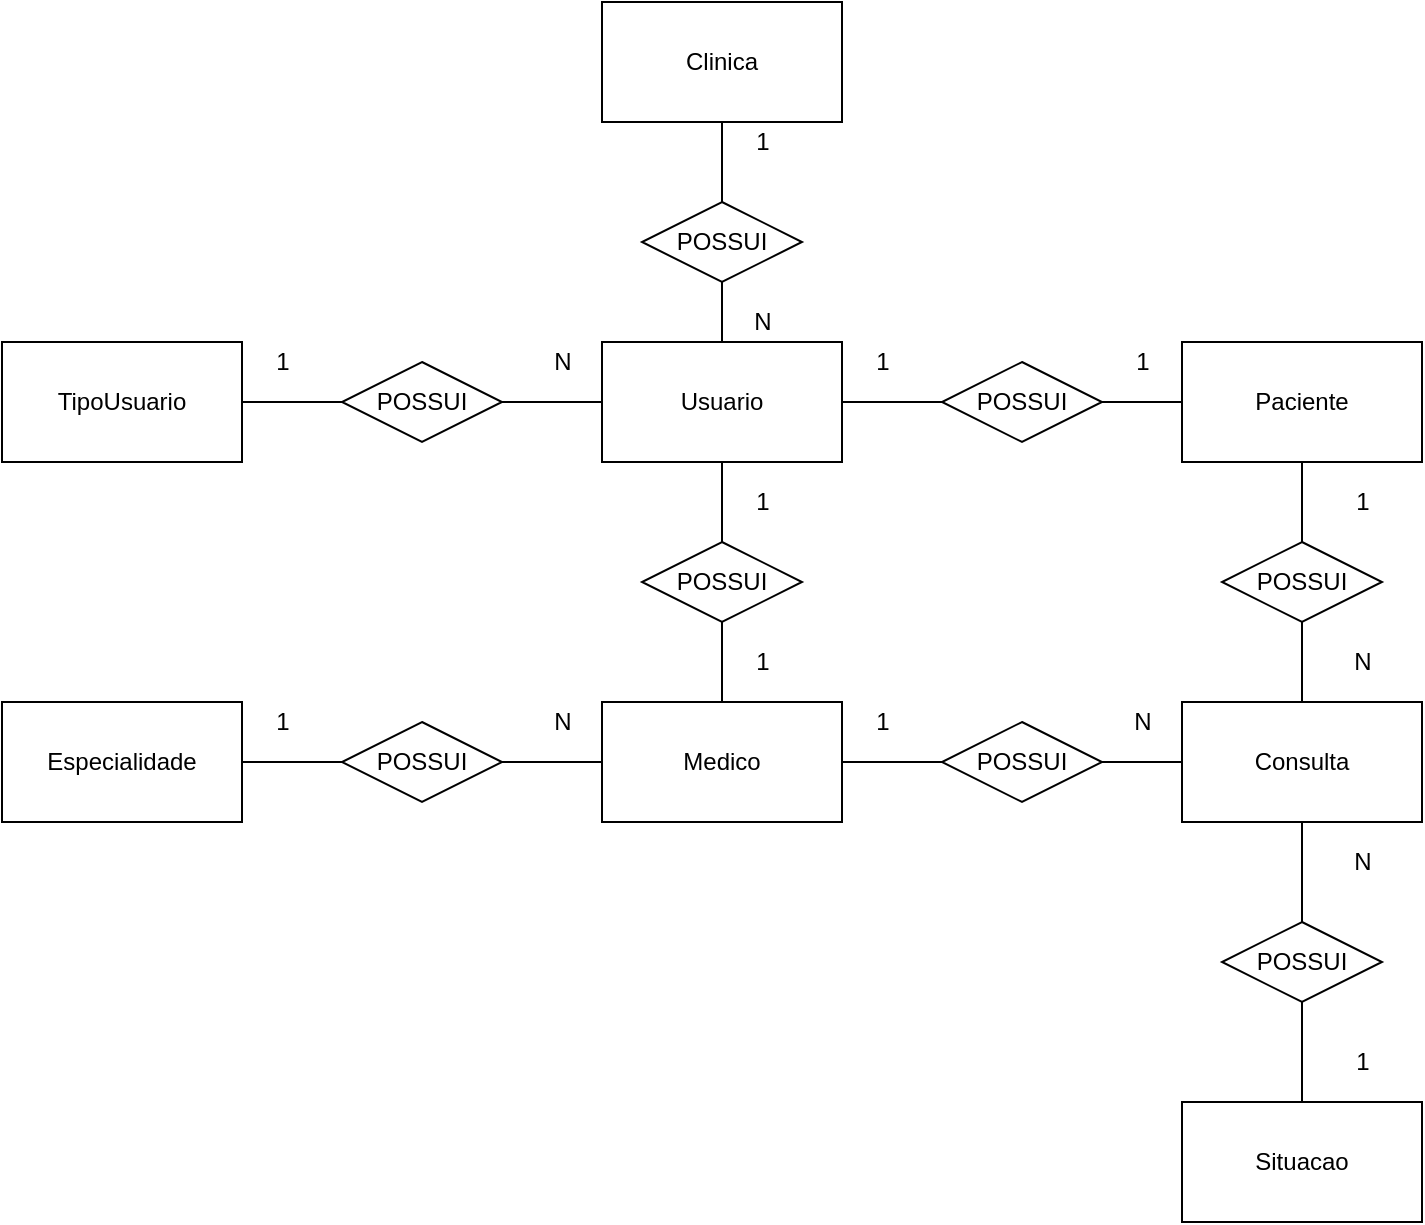 <mxfile version="12.6.7" type="device" pages="2"><diagram id="K48aJAvUoYO4O04PB2SY" name="Conceitual"><mxGraphModel dx="868" dy="450" grid="1" gridSize="10" guides="1" tooltips="1" connect="1" arrows="1" fold="1" page="1" pageScale="1" pageWidth="827" pageHeight="1169" math="0" shadow="0"><root><mxCell id="0"/><mxCell id="1" parent="0"/><mxCell id="3kRGcRhgPBOJPUCJjJ43-25" value="" style="edgeStyle=orthogonalEdgeStyle;rounded=0;orthogonalLoop=1;jettySize=auto;html=1;endArrow=none;endFill=0;" parent="1" source="UtVYDfnkiscIZYgekCT1-1" target="3kRGcRhgPBOJPUCJjJ43-24" edge="1"><mxGeometry relative="1" as="geometry"/></mxCell><mxCell id="UtVYDfnkiscIZYgekCT1-1" value="TipoUsuario" style="rounded=0;whiteSpace=wrap;html=1;" parent="1" vertex="1"><mxGeometry x="40" y="210" width="120" height="60" as="geometry"/></mxCell><mxCell id="3kRGcRhgPBOJPUCJjJ43-39" value="" style="edgeStyle=orthogonalEdgeStyle;rounded=0;orthogonalLoop=1;jettySize=auto;html=1;endArrow=none;endFill=0;" parent="1" source="3kRGcRhgPBOJPUCJjJ43-1" target="3kRGcRhgPBOJPUCJjJ43-38" edge="1"><mxGeometry relative="1" as="geometry"/></mxCell><mxCell id="3kRGcRhgPBOJPUCJjJ43-1" value="Paciente" style="rounded=0;whiteSpace=wrap;html=1;" parent="1" vertex="1"><mxGeometry x="630" y="210" width="120" height="60" as="geometry"/></mxCell><mxCell id="3kRGcRhgPBOJPUCJjJ43-34" value="" style="edgeStyle=orthogonalEdgeStyle;rounded=0;orthogonalLoop=1;jettySize=auto;html=1;endArrow=none;endFill=0;" parent="1" source="3kRGcRhgPBOJPUCJjJ43-2" target="3kRGcRhgPBOJPUCJjJ43-3" edge="1"><mxGeometry relative="1" as="geometry"/></mxCell><mxCell id="3kRGcRhgPBOJPUCJjJ43-36" value="" style="edgeStyle=orthogonalEdgeStyle;rounded=0;orthogonalLoop=1;jettySize=auto;html=1;endArrow=none;endFill=0;" parent="1" source="3kRGcRhgPBOJPUCJjJ43-2" target="3kRGcRhgPBOJPUCJjJ43-9" edge="1"><mxGeometry relative="1" as="geometry"/></mxCell><mxCell id="3kRGcRhgPBOJPUCJjJ43-2" value="Medico" style="rounded=0;whiteSpace=wrap;html=1;" parent="1" vertex="1"><mxGeometry x="340" y="390" width="120" height="60" as="geometry"/></mxCell><mxCell id="3kRGcRhgPBOJPUCJjJ43-35" value="" style="edgeStyle=orthogonalEdgeStyle;rounded=0;orthogonalLoop=1;jettySize=auto;html=1;endArrow=none;endFill=0;" parent="1" source="3kRGcRhgPBOJPUCJjJ43-3" target="3kRGcRhgPBOJPUCJjJ43-33" edge="1"><mxGeometry relative="1" as="geometry"/></mxCell><mxCell id="3kRGcRhgPBOJPUCJjJ43-3" value="POSSUI" style="rhombus;whiteSpace=wrap;html=1;" parent="1" vertex="1"><mxGeometry x="210" y="400" width="80" height="40" as="geometry"/></mxCell><mxCell id="3kRGcRhgPBOJPUCJjJ43-37" value="" style="edgeStyle=orthogonalEdgeStyle;rounded=0;orthogonalLoop=1;jettySize=auto;html=1;endArrow=none;endFill=0;" parent="1" source="3kRGcRhgPBOJPUCJjJ43-7" target="3kRGcRhgPBOJPUCJjJ43-9" edge="1"><mxGeometry relative="1" as="geometry"/></mxCell><mxCell id="3kRGcRhgPBOJPUCJjJ43-41" value="" style="edgeStyle=orthogonalEdgeStyle;rounded=0;orthogonalLoop=1;jettySize=auto;html=1;endArrow=none;endFill=0;" parent="1" source="3kRGcRhgPBOJPUCJjJ43-7" edge="1"><mxGeometry relative="1" as="geometry"><mxPoint x="690" y="300" as="targetPoint"/></mxGeometry></mxCell><mxCell id="vITaibtj5hEZFweblAMb-3" value="" style="edgeStyle=orthogonalEdgeStyle;rounded=0;orthogonalLoop=1;jettySize=auto;html=1;endArrow=none;endFill=0;" parent="1" source="3kRGcRhgPBOJPUCJjJ43-7" target="vITaibtj5hEZFweblAMb-2" edge="1"><mxGeometry relative="1" as="geometry"/></mxCell><mxCell id="3kRGcRhgPBOJPUCJjJ43-7" value="Consulta" style="rounded=0;whiteSpace=wrap;html=1;" parent="1" vertex="1"><mxGeometry x="630" y="390" width="120" height="60" as="geometry"/></mxCell><mxCell id="3kRGcRhgPBOJPUCJjJ43-9" value="POSSUI" style="rhombus;whiteSpace=wrap;html=1;" parent="1" vertex="1"><mxGeometry x="510" y="400" width="80" height="40" as="geometry"/></mxCell><mxCell id="3kRGcRhgPBOJPUCJjJ43-21" value="" style="edgeStyle=orthogonalEdgeStyle;rounded=0;orthogonalLoop=1;jettySize=auto;html=1;endArrow=none;endFill=0;" parent="1" source="3kRGcRhgPBOJPUCJjJ43-14" edge="1"><mxGeometry relative="1" as="geometry"><mxPoint x="400" y="130" as="targetPoint"/></mxGeometry></mxCell><mxCell id="3kRGcRhgPBOJPUCJjJ43-28" value="" style="edgeStyle=orthogonalEdgeStyle;rounded=0;orthogonalLoop=1;jettySize=auto;html=1;endArrow=none;endFill=0;" parent="1" source="3kRGcRhgPBOJPUCJjJ43-14" target="3kRGcRhgPBOJPUCJjJ43-27" edge="1"><mxGeometry relative="1" as="geometry"/></mxCell><mxCell id="3kRGcRhgPBOJPUCJjJ43-31" value="" style="edgeStyle=orthogonalEdgeStyle;rounded=0;orthogonalLoop=1;jettySize=auto;html=1;endArrow=none;endFill=0;" parent="1" source="3kRGcRhgPBOJPUCJjJ43-14" target="3kRGcRhgPBOJPUCJjJ43-30" edge="1"><mxGeometry relative="1" as="geometry"/></mxCell><mxCell id="3kRGcRhgPBOJPUCJjJ43-14" value="Usuario" style="rounded=0;whiteSpace=wrap;html=1;" parent="1" vertex="1"><mxGeometry x="340" y="210" width="120" height="60" as="geometry"/></mxCell><mxCell id="3kRGcRhgPBOJPUCJjJ43-19" value="" style="edgeStyle=orthogonalEdgeStyle;rounded=0;orthogonalLoop=1;jettySize=auto;html=1;endArrow=none;endFill=0;" parent="1" source="3kRGcRhgPBOJPUCJjJ43-15" target="3kRGcRhgPBOJPUCJjJ43-18" edge="1"><mxGeometry relative="1" as="geometry"/></mxCell><mxCell id="3kRGcRhgPBOJPUCJjJ43-15" value="Clinica" style="rounded=0;whiteSpace=wrap;html=1;" parent="1" vertex="1"><mxGeometry x="340" y="40" width="120" height="60" as="geometry"/></mxCell><mxCell id="3kRGcRhgPBOJPUCJjJ43-18" value="POSSUI" style="rhombus;whiteSpace=wrap;html=1;" parent="1" vertex="1"><mxGeometry x="360" y="140" width="80" height="40" as="geometry"/></mxCell><mxCell id="3kRGcRhgPBOJPUCJjJ43-22" value="1" style="text;html=1;align=center;verticalAlign=middle;resizable=0;points=[];autosize=1;" parent="1" vertex="1"><mxGeometry x="410" y="100" width="20" height="20" as="geometry"/></mxCell><mxCell id="3kRGcRhgPBOJPUCJjJ43-23" value="N" style="text;html=1;align=center;verticalAlign=middle;resizable=0;points=[];autosize=1;" parent="1" vertex="1"><mxGeometry x="410" y="190" width="20" height="20" as="geometry"/></mxCell><mxCell id="3kRGcRhgPBOJPUCJjJ43-26" value="" style="edgeStyle=orthogonalEdgeStyle;rounded=0;orthogonalLoop=1;jettySize=auto;html=1;endArrow=none;endFill=0;" parent="1" source="3kRGcRhgPBOJPUCJjJ43-24" target="3kRGcRhgPBOJPUCJjJ43-14" edge="1"><mxGeometry relative="1" as="geometry"/></mxCell><mxCell id="3kRGcRhgPBOJPUCJjJ43-24" value="POSSUI" style="rhombus;whiteSpace=wrap;html=1;" parent="1" vertex="1"><mxGeometry x="210" y="220" width="80" height="40" as="geometry"/></mxCell><mxCell id="3kRGcRhgPBOJPUCJjJ43-29" value="" style="edgeStyle=orthogonalEdgeStyle;rounded=0;orthogonalLoop=1;jettySize=auto;html=1;endArrow=none;endFill=0;" parent="1" source="3kRGcRhgPBOJPUCJjJ43-27" target="3kRGcRhgPBOJPUCJjJ43-2" edge="1"><mxGeometry relative="1" as="geometry"/></mxCell><mxCell id="3kRGcRhgPBOJPUCJjJ43-27" value="POSSUI" style="rhombus;whiteSpace=wrap;html=1;" parent="1" vertex="1"><mxGeometry x="360" y="310" width="80" height="40" as="geometry"/></mxCell><mxCell id="3kRGcRhgPBOJPUCJjJ43-32" value="" style="edgeStyle=orthogonalEdgeStyle;rounded=0;orthogonalLoop=1;jettySize=auto;html=1;endArrow=none;endFill=0;" parent="1" source="3kRGcRhgPBOJPUCJjJ43-30" target="3kRGcRhgPBOJPUCJjJ43-1" edge="1"><mxGeometry relative="1" as="geometry"/></mxCell><mxCell id="3kRGcRhgPBOJPUCJjJ43-30" value="POSSUI" style="rhombus;whiteSpace=wrap;html=1;" parent="1" vertex="1"><mxGeometry x="510" y="220" width="80" height="40" as="geometry"/></mxCell><mxCell id="3kRGcRhgPBOJPUCJjJ43-33" value="Especialidade" style="rounded=0;whiteSpace=wrap;html=1;" parent="1" vertex="1"><mxGeometry x="40" y="390" width="120" height="60" as="geometry"/></mxCell><mxCell id="3kRGcRhgPBOJPUCJjJ43-38" value="POSSUI" style="rhombus;whiteSpace=wrap;html=1;" parent="1" vertex="1"><mxGeometry x="650" y="310" width="80" height="40" as="geometry"/></mxCell><mxCell id="3kRGcRhgPBOJPUCJjJ43-42" value="1" style="text;html=1;align=center;verticalAlign=middle;resizable=0;points=[];autosize=1;" parent="1" vertex="1"><mxGeometry x="170" y="210" width="20" height="20" as="geometry"/></mxCell><mxCell id="3kRGcRhgPBOJPUCJjJ43-43" value="N" style="text;html=1;align=center;verticalAlign=middle;resizable=0;points=[];autosize=1;" parent="1" vertex="1"><mxGeometry x="310" y="210" width="20" height="20" as="geometry"/></mxCell><mxCell id="3kRGcRhgPBOJPUCJjJ43-44" value="1" style="text;html=1;align=center;verticalAlign=middle;resizable=0;points=[];autosize=1;" parent="1" vertex="1"><mxGeometry x="170" y="390" width="20" height="20" as="geometry"/></mxCell><mxCell id="3kRGcRhgPBOJPUCJjJ43-45" value="N" style="text;html=1;align=center;verticalAlign=middle;resizable=0;points=[];autosize=1;" parent="1" vertex="1"><mxGeometry x="310" y="390" width="20" height="20" as="geometry"/></mxCell><mxCell id="3kRGcRhgPBOJPUCJjJ43-46" value="1" style="text;html=1;align=center;verticalAlign=middle;resizable=0;points=[];autosize=1;" parent="1" vertex="1"><mxGeometry x="410" y="280" width="20" height="20" as="geometry"/></mxCell><mxCell id="3kRGcRhgPBOJPUCJjJ43-47" value="1" style="text;html=1;align=center;verticalAlign=middle;resizable=0;points=[];autosize=1;" parent="1" vertex="1"><mxGeometry x="600" y="210" width="20" height="20" as="geometry"/></mxCell><mxCell id="3kRGcRhgPBOJPUCJjJ43-48" value="1" style="text;html=1;align=center;verticalAlign=middle;resizable=0;points=[];autosize=1;" parent="1" vertex="1"><mxGeometry x="410" y="360" width="20" height="20" as="geometry"/></mxCell><mxCell id="3kRGcRhgPBOJPUCJjJ43-49" value="1" style="text;html=1;align=center;verticalAlign=middle;resizable=0;points=[];autosize=1;" parent="1" vertex="1"><mxGeometry x="470" y="390" width="20" height="20" as="geometry"/></mxCell><mxCell id="3kRGcRhgPBOJPUCJjJ43-50" value="N" style="text;html=1;align=center;verticalAlign=middle;resizable=0;points=[];autosize=1;" parent="1" vertex="1"><mxGeometry x="600" y="390" width="20" height="20" as="geometry"/></mxCell><mxCell id="3kRGcRhgPBOJPUCJjJ43-51" value="1" style="text;html=1;align=center;verticalAlign=middle;resizable=0;points=[];autosize=1;" parent="1" vertex="1"><mxGeometry x="470" y="210" width="20" height="20" as="geometry"/></mxCell><mxCell id="3kRGcRhgPBOJPUCJjJ43-52" value="1" style="text;html=1;align=center;verticalAlign=middle;resizable=0;points=[];autosize=1;" parent="1" vertex="1"><mxGeometry x="710" y="280" width="20" height="20" as="geometry"/></mxCell><mxCell id="3kRGcRhgPBOJPUCJjJ43-53" value="N" style="text;html=1;align=center;verticalAlign=middle;resizable=0;points=[];autosize=1;" parent="1" vertex="1"><mxGeometry x="710" y="360" width="20" height="20" as="geometry"/></mxCell><mxCell id="vITaibtj5hEZFweblAMb-1" value="Situacao" style="rounded=0;whiteSpace=wrap;html=1;" parent="1" vertex="1"><mxGeometry x="630" y="590" width="120" height="60" as="geometry"/></mxCell><mxCell id="vITaibtj5hEZFweblAMb-4" value="" style="edgeStyle=orthogonalEdgeStyle;rounded=0;orthogonalLoop=1;jettySize=auto;html=1;endArrow=none;endFill=0;" parent="1" source="vITaibtj5hEZFweblAMb-2" target="vITaibtj5hEZFweblAMb-1" edge="1"><mxGeometry relative="1" as="geometry"/></mxCell><mxCell id="vITaibtj5hEZFweblAMb-2" value="POSSUI" style="rhombus;whiteSpace=wrap;html=1;" parent="1" vertex="1"><mxGeometry x="650" y="500" width="80" height="40" as="geometry"/></mxCell><mxCell id="vITaibtj5hEZFweblAMb-5" value="1" style="text;html=1;align=center;verticalAlign=middle;resizable=0;points=[];autosize=1;" parent="1" vertex="1"><mxGeometry x="710" y="560" width="20" height="20" as="geometry"/></mxCell><mxCell id="vITaibtj5hEZFweblAMb-6" value="N" style="text;html=1;align=center;verticalAlign=middle;resizable=0;points=[];autosize=1;" parent="1" vertex="1"><mxGeometry x="710" y="460" width="20" height="20" as="geometry"/></mxCell></root></mxGraphModel></diagram><diagram id="8m7ZlfTtqjZyplbw3wI1" name="Logico"><mxGraphModel dx="868" dy="450" grid="1" gridSize="10" guides="1" tooltips="1" connect="1" arrows="1" fold="1" page="1" pageScale="1" pageWidth="827" pageHeight="1169" math="0" shadow="0"><root><mxCell id="Yp0lkt85vlOk4beEO4SD-0"/><mxCell id="Yp0lkt85vlOk4beEO4SD-1" parent="Yp0lkt85vlOk4beEO4SD-0"/><mxCell id="Yp0lkt85vlOk4beEO4SD-2" value="TipoUsuario" style="swimlane;fontStyle=0;childLayout=stackLayout;horizontal=1;startSize=26;fillColor=#e0e0e0;horizontalStack=0;resizeParent=1;resizeParentMax=0;resizeLast=0;collapsible=1;marginBottom=0;swimlaneFillColor=#ffffff;align=center;fontSize=14;" parent="Yp0lkt85vlOk4beEO4SD-1" vertex="1"><mxGeometry x="40" y="80" width="186.88" height="92" as="geometry"/></mxCell><mxCell id="Yp0lkt85vlOk4beEO4SD-3" value="IdTipoUsuario (int)" style="shape=partialRectangle;top=0;left=0;right=0;bottom=1;align=left;verticalAlign=middle;fillColor=none;spacingLeft=34;spacingRight=4;overflow=hidden;rotatable=0;points=[[0,0.5],[1,0.5]];portConstraint=eastwest;dropTarget=0;fontStyle=5;fontSize=12;" parent="Yp0lkt85vlOk4beEO4SD-2" vertex="1"><mxGeometry y="26" width="186.88" height="30" as="geometry"/></mxCell><mxCell id="Yp0lkt85vlOk4beEO4SD-4" value="PK" style="shape=partialRectangle;top=0;left=0;bottom=0;fillColor=none;align=left;verticalAlign=middle;spacingLeft=4;spacingRight=4;overflow=hidden;rotatable=0;points=[];portConstraint=eastwest;part=1;fontSize=12;" parent="Yp0lkt85vlOk4beEO4SD-3" vertex="1" connectable="0"><mxGeometry width="30" height="30" as="geometry"/></mxCell><mxCell id="Yp0lkt85vlOk4beEO4SD-5" value="TituloTipoUsuario (varchar)" style="shape=partialRectangle;top=0;left=0;right=0;bottom=0;align=left;verticalAlign=top;fillColor=none;spacingLeft=34;spacingRight=4;overflow=hidden;rotatable=0;points=[[0,0.5],[1,0.5]];portConstraint=eastwest;dropTarget=0;fontSize=12;" parent="Yp0lkt85vlOk4beEO4SD-2" vertex="1"><mxGeometry y="56" width="186.88" height="26" as="geometry"/></mxCell><mxCell id="Yp0lkt85vlOk4beEO4SD-6" value="" style="shape=partialRectangle;top=0;left=0;bottom=0;fillColor=none;align=left;verticalAlign=top;spacingLeft=4;spacingRight=4;overflow=hidden;rotatable=0;points=[];portConstraint=eastwest;part=1;fontSize=12;" parent="Yp0lkt85vlOk4beEO4SD-5" vertex="1" connectable="0"><mxGeometry width="30" height="26" as="geometry"/></mxCell><mxCell id="Yp0lkt85vlOk4beEO4SD-11" value="" style="shape=partialRectangle;top=0;left=0;right=0;bottom=0;align=left;verticalAlign=top;fillColor=none;spacingLeft=34;spacingRight=4;overflow=hidden;rotatable=0;points=[[0,0.5],[1,0.5]];portConstraint=eastwest;dropTarget=0;fontSize=12;" parent="Yp0lkt85vlOk4beEO4SD-2" vertex="1"><mxGeometry y="82" width="186.88" height="10" as="geometry"/></mxCell><mxCell id="Yp0lkt85vlOk4beEO4SD-12" value="" style="shape=partialRectangle;top=0;left=0;bottom=0;fillColor=none;align=left;verticalAlign=top;spacingLeft=4;spacingRight=4;overflow=hidden;rotatable=0;points=[];portConstraint=eastwest;part=1;fontSize=12;" parent="Yp0lkt85vlOk4beEO4SD-11" vertex="1" connectable="0"><mxGeometry width="30" height="10" as="geometry"/></mxCell><mxCell id="Yp0lkt85vlOk4beEO4SD-13" value="Especialidade" style="swimlane;fontStyle=0;childLayout=stackLayout;horizontal=1;startSize=26;fillColor=#e0e0e0;horizontalStack=0;resizeParent=1;resizeParentMax=0;resizeLast=0;collapsible=1;marginBottom=0;swimlaneFillColor=#ffffff;align=center;fontSize=14;" parent="Yp0lkt85vlOk4beEO4SD-1" vertex="1"><mxGeometry x="600" y="343" width="206.88" height="92" as="geometry"/></mxCell><mxCell id="Yp0lkt85vlOk4beEO4SD-14" value="IdEspecialidade (int)" style="shape=partialRectangle;top=0;left=0;right=0;bottom=1;align=left;verticalAlign=middle;fillColor=none;spacingLeft=34;spacingRight=4;overflow=hidden;rotatable=0;points=[[0,0.5],[1,0.5]];portConstraint=eastwest;dropTarget=0;fontStyle=5;fontSize=12;" parent="Yp0lkt85vlOk4beEO4SD-13" vertex="1"><mxGeometry y="26" width="206.88" height="30" as="geometry"/></mxCell><mxCell id="Yp0lkt85vlOk4beEO4SD-15" value="PK" style="shape=partialRectangle;top=0;left=0;bottom=0;fillColor=none;align=left;verticalAlign=middle;spacingLeft=4;spacingRight=4;overflow=hidden;rotatable=0;points=[];portConstraint=eastwest;part=1;fontSize=12;" parent="Yp0lkt85vlOk4beEO4SD-14" vertex="1" connectable="0"><mxGeometry width="30" height="30" as="geometry"/></mxCell><mxCell id="Yp0lkt85vlOk4beEO4SD-16" value="NomeEspecialidade (varchar)" style="shape=partialRectangle;top=0;left=0;right=0;bottom=0;align=left;verticalAlign=top;fillColor=none;spacingLeft=34;spacingRight=4;overflow=hidden;rotatable=0;points=[[0,0.5],[1,0.5]];portConstraint=eastwest;dropTarget=0;fontSize=12;" parent="Yp0lkt85vlOk4beEO4SD-13" vertex="1"><mxGeometry y="56" width="206.88" height="26" as="geometry"/></mxCell><mxCell id="Yp0lkt85vlOk4beEO4SD-17" value="" style="shape=partialRectangle;top=0;left=0;bottom=0;fillColor=none;align=left;verticalAlign=top;spacingLeft=4;spacingRight=4;overflow=hidden;rotatable=0;points=[];portConstraint=eastwest;part=1;fontSize=12;" parent="Yp0lkt85vlOk4beEO4SD-16" vertex="1" connectable="0"><mxGeometry width="30" height="26" as="geometry"/></mxCell><mxCell id="Yp0lkt85vlOk4beEO4SD-22" value="" style="shape=partialRectangle;top=0;left=0;right=0;bottom=0;align=left;verticalAlign=top;fillColor=none;spacingLeft=34;spacingRight=4;overflow=hidden;rotatable=0;points=[[0,0.5],[1,0.5]];portConstraint=eastwest;dropTarget=0;fontSize=12;" parent="Yp0lkt85vlOk4beEO4SD-13" vertex="1"><mxGeometry y="82" width="206.88" height="10" as="geometry"/></mxCell><mxCell id="Yp0lkt85vlOk4beEO4SD-23" value="" style="shape=partialRectangle;top=0;left=0;bottom=0;fillColor=none;align=left;verticalAlign=top;spacingLeft=4;spacingRight=4;overflow=hidden;rotatable=0;points=[];portConstraint=eastwest;part=1;fontSize=12;" parent="Yp0lkt85vlOk4beEO4SD-22" vertex="1" connectable="0"><mxGeometry width="30" height="10" as="geometry"/></mxCell><mxCell id="Yp0lkt85vlOk4beEO4SD-24" value="Clinica" style="swimlane;fontStyle=0;childLayout=stackLayout;horizontal=1;startSize=26;fillColor=#e0e0e0;horizontalStack=0;resizeParent=1;resizeParentMax=0;resizeLast=0;collapsible=1;marginBottom=0;swimlaneFillColor=#ffffff;align=center;fontSize=14;" parent="Yp0lkt85vlOk4beEO4SD-1" vertex="1"><mxGeometry x="590" y="70" width="216.88" height="196" as="geometry"/></mxCell><mxCell id="Yp0lkt85vlOk4beEO4SD-25" value="IdClinica (int)" style="shape=partialRectangle;top=0;left=0;right=0;bottom=1;align=left;verticalAlign=middle;fillColor=none;spacingLeft=34;spacingRight=4;overflow=hidden;rotatable=0;points=[[0,0.5],[1,0.5]];portConstraint=eastwest;dropTarget=0;fontStyle=5;fontSize=12;" parent="Yp0lkt85vlOk4beEO4SD-24" vertex="1"><mxGeometry y="26" width="216.88" height="30" as="geometry"/></mxCell><mxCell id="Yp0lkt85vlOk4beEO4SD-26" value="PK" style="shape=partialRectangle;top=0;left=0;bottom=0;fillColor=none;align=left;verticalAlign=middle;spacingLeft=4;spacingRight=4;overflow=hidden;rotatable=0;points=[];portConstraint=eastwest;part=1;fontSize=12;" parent="Yp0lkt85vlOk4beEO4SD-25" vertex="1" connectable="0"><mxGeometry width="30" height="30" as="geometry"/></mxCell><mxCell id="Yp0lkt85vlOk4beEO4SD-27" value="CNPJ (char)" style="shape=partialRectangle;top=0;left=0;right=0;bottom=0;align=left;verticalAlign=top;fillColor=none;spacingLeft=34;spacingRight=4;overflow=hidden;rotatable=0;points=[[0,0.5],[1,0.5]];portConstraint=eastwest;dropTarget=0;fontSize=12;" parent="Yp0lkt85vlOk4beEO4SD-24" vertex="1"><mxGeometry y="56" width="216.88" height="26" as="geometry"/></mxCell><mxCell id="Yp0lkt85vlOk4beEO4SD-28" value="" style="shape=partialRectangle;top=0;left=0;bottom=0;fillColor=none;align=left;verticalAlign=top;spacingLeft=4;spacingRight=4;overflow=hidden;rotatable=0;points=[];portConstraint=eastwest;part=1;fontSize=12;" parent="Yp0lkt85vlOk4beEO4SD-27" vertex="1" connectable="0"><mxGeometry width="30" height="26" as="geometry"/></mxCell><mxCell id="Yp0lkt85vlOk4beEO4SD-31" value="NomeFantasia (varchar)" style="shape=partialRectangle;top=0;left=0;right=0;bottom=0;align=left;verticalAlign=top;fillColor=none;spacingLeft=34;spacingRight=4;overflow=hidden;rotatable=0;points=[[0,0.5],[1,0.5]];portConstraint=eastwest;dropTarget=0;fontSize=12;" parent="Yp0lkt85vlOk4beEO4SD-24" vertex="1"><mxGeometry y="82" width="216.88" height="26" as="geometry"/></mxCell><mxCell id="Yp0lkt85vlOk4beEO4SD-32" value="" style="shape=partialRectangle;top=0;left=0;bottom=0;fillColor=none;align=left;verticalAlign=top;spacingLeft=4;spacingRight=4;overflow=hidden;rotatable=0;points=[];portConstraint=eastwest;part=1;fontSize=12;" parent="Yp0lkt85vlOk4beEO4SD-31" vertex="1" connectable="0"><mxGeometry width="30" height="26" as="geometry"/></mxCell><mxCell id="ooG2IVVzvR_msFpsdlKe-2" value="RazaoSocial (varchar)" style="shape=partialRectangle;top=0;left=0;right=0;bottom=0;align=left;verticalAlign=top;fillColor=none;spacingLeft=34;spacingRight=4;overflow=hidden;rotatable=0;points=[[0,0.5],[1,0.5]];portConstraint=eastwest;dropTarget=0;fontSize=12;" parent="Yp0lkt85vlOk4beEO4SD-24" vertex="1"><mxGeometry y="108" width="216.88" height="26" as="geometry"/></mxCell><mxCell id="ooG2IVVzvR_msFpsdlKe-3" value="" style="shape=partialRectangle;top=0;left=0;bottom=0;fillColor=none;align=left;verticalAlign=top;spacingLeft=4;spacingRight=4;overflow=hidden;rotatable=0;points=[];portConstraint=eastwest;part=1;fontSize=12;" parent="ooG2IVVzvR_msFpsdlKe-2" vertex="1" connectable="0"><mxGeometry width="30" height="26" as="geometry"/></mxCell><mxCell id="Yp0lkt85vlOk4beEO4SD-33" value="EnderecoClinica (varchar)" style="shape=partialRectangle;top=0;left=0;right=0;bottom=0;align=left;verticalAlign=top;fillColor=none;spacingLeft=34;spacingRight=4;overflow=hidden;rotatable=0;points=[[0,0.5],[1,0.5]];portConstraint=eastwest;dropTarget=0;fontSize=12;" parent="Yp0lkt85vlOk4beEO4SD-24" vertex="1"><mxGeometry y="134" width="216.88" height="26" as="geometry"/></mxCell><mxCell id="Yp0lkt85vlOk4beEO4SD-34" value="" style="shape=partialRectangle;top=0;left=0;bottom=0;fillColor=none;align=left;verticalAlign=top;spacingLeft=4;spacingRight=4;overflow=hidden;rotatable=0;points=[];portConstraint=eastwest;part=1;fontSize=12;" parent="Yp0lkt85vlOk4beEO4SD-33" vertex="1" connectable="0"><mxGeometry width="30" height="26" as="geometry"/></mxCell><mxCell id="ooG2IVVzvR_msFpsdlKe-6" value="HorarioFuncionamento (varchar)" style="shape=partialRectangle;top=0;left=0;right=0;bottom=0;align=left;verticalAlign=top;fillColor=none;spacingLeft=34;spacingRight=4;overflow=hidden;rotatable=0;points=[[0,0.5],[1,0.5]];portConstraint=eastwest;dropTarget=0;fontSize=12;" parent="Yp0lkt85vlOk4beEO4SD-24" vertex="1"><mxGeometry y="160" width="216.88" height="26" as="geometry"/></mxCell><mxCell id="ooG2IVVzvR_msFpsdlKe-7" value="" style="shape=partialRectangle;top=0;left=0;bottom=0;fillColor=none;align=left;verticalAlign=top;spacingLeft=4;spacingRight=4;overflow=hidden;rotatable=0;points=[];portConstraint=eastwest;part=1;fontSize=12;" parent="ooG2IVVzvR_msFpsdlKe-6" vertex="1" connectable="0"><mxGeometry width="30" height="26" as="geometry"/></mxCell><mxCell id="Yp0lkt85vlOk4beEO4SD-29" value="" style="shape=partialRectangle;top=0;left=0;right=0;bottom=0;align=left;verticalAlign=top;fillColor=none;spacingLeft=34;spacingRight=4;overflow=hidden;rotatable=0;points=[[0,0.5],[1,0.5]];portConstraint=eastwest;dropTarget=0;fontSize=12;" parent="Yp0lkt85vlOk4beEO4SD-24" vertex="1"><mxGeometry y="186" width="216.88" height="10" as="geometry"/></mxCell><mxCell id="Yp0lkt85vlOk4beEO4SD-30" value="" style="shape=partialRectangle;top=0;left=0;bottom=0;fillColor=none;align=left;verticalAlign=top;spacingLeft=4;spacingRight=4;overflow=hidden;rotatable=0;points=[];portConstraint=eastwest;part=1;fontSize=12;" parent="Yp0lkt85vlOk4beEO4SD-29" vertex="1" connectable="0"><mxGeometry width="30" height="10" as="geometry"/></mxCell><mxCell id="Yp0lkt85vlOk4beEO4SD-46" value="Usuario" style="swimlane;fontStyle=0;childLayout=stackLayout;horizontal=1;startSize=26;fillColor=#e0e0e0;horizontalStack=0;resizeParent=1;resizeParentMax=0;resizeLast=0;collapsible=1;marginBottom=0;swimlaneFillColor=#ffffff;align=center;fontSize=14;" parent="Yp0lkt85vlOk4beEO4SD-1" vertex="1"><mxGeometry x="306" y="80" width="213.12" height="194" as="geometry"/></mxCell><mxCell id="Yp0lkt85vlOk4beEO4SD-47" value="IdUsuario (int)" style="shape=partialRectangle;top=0;left=0;right=0;bottom=0;align=left;verticalAlign=middle;fillColor=none;spacingLeft=60;spacingRight=4;overflow=hidden;rotatable=0;points=[[0,0.5],[1,0.5]];portConstraint=eastwest;dropTarget=0;fontStyle=5;fontSize=12;" parent="Yp0lkt85vlOk4beEO4SD-46" vertex="1"><mxGeometry y="26" width="213.12" height="30" as="geometry"/></mxCell><mxCell id="Yp0lkt85vlOk4beEO4SD-48" value="PK" style="shape=partialRectangle;fontStyle=1;top=0;left=0;bottom=0;fillColor=none;align=left;verticalAlign=middle;spacingLeft=4;spacingRight=4;overflow=hidden;rotatable=0;points=[];portConstraint=eastwest;part=1;fontSize=12;" parent="Yp0lkt85vlOk4beEO4SD-47" vertex="1" connectable="0"><mxGeometry width="56" height="30" as="geometry"/></mxCell><mxCell id="ooG2IVVzvR_msFpsdlKe-24" value="IdTipoUsuario (int)" style="shape=partialRectangle;top=0;left=0;right=0;bottom=0;align=left;verticalAlign=middle;fillColor=none;spacingLeft=60;spacingRight=4;overflow=hidden;rotatable=0;points=[[0,0.5],[1,0.5]];portConstraint=eastwest;dropTarget=0;fontStyle=5;fontSize=12;" parent="Yp0lkt85vlOk4beEO4SD-46" vertex="1"><mxGeometry y="56" width="213.12" height="30" as="geometry"/></mxCell><mxCell id="ooG2IVVzvR_msFpsdlKe-25" value="FK1" style="shape=partialRectangle;fontStyle=1;top=0;left=0;bottom=0;fillColor=none;align=left;verticalAlign=middle;spacingLeft=4;spacingRight=4;overflow=hidden;rotatable=0;points=[];portConstraint=eastwest;part=1;fontSize=12;" parent="ooG2IVVzvR_msFpsdlKe-24" vertex="1" connectable="0"><mxGeometry width="56" height="30" as="geometry"/></mxCell><mxCell id="Yp0lkt85vlOk4beEO4SD-49" value="IdClinica (int)" style="shape=partialRectangle;top=0;left=0;right=0;bottom=1;align=left;verticalAlign=middle;fillColor=none;spacingLeft=60;spacingRight=4;overflow=hidden;rotatable=0;points=[[0,0.5],[1,0.5]];portConstraint=eastwest;dropTarget=0;fontStyle=5;fontSize=12;" parent="Yp0lkt85vlOk4beEO4SD-46" vertex="1"><mxGeometry y="86" width="213.12" height="30" as="geometry"/></mxCell><mxCell id="Yp0lkt85vlOk4beEO4SD-50" value="FK2" style="shape=partialRectangle;fontStyle=1;top=0;left=0;bottom=0;fillColor=none;align=left;verticalAlign=middle;spacingLeft=4;spacingRight=4;overflow=hidden;rotatable=0;points=[];portConstraint=eastwest;part=1;fontSize=12;" parent="Yp0lkt85vlOk4beEO4SD-49" vertex="1" connectable="0"><mxGeometry width="56" height="30" as="geometry"/></mxCell><mxCell id="Yp0lkt85vlOk4beEO4SD-51" value="NomeUsuario (varchar)" style="shape=partialRectangle;top=0;left=0;right=0;bottom=0;align=left;verticalAlign=top;fillColor=none;spacingLeft=60;spacingRight=4;overflow=hidden;rotatable=0;points=[[0,0.5],[1,0.5]];portConstraint=eastwest;dropTarget=0;fontSize=12;" parent="Yp0lkt85vlOk4beEO4SD-46" vertex="1"><mxGeometry y="116" width="213.12" height="26" as="geometry"/></mxCell><mxCell id="Yp0lkt85vlOk4beEO4SD-52" value="" style="shape=partialRectangle;top=0;left=0;bottom=0;fillColor=none;align=left;verticalAlign=top;spacingLeft=4;spacingRight=4;overflow=hidden;rotatable=0;points=[];portConstraint=eastwest;part=1;fontSize=12;" parent="Yp0lkt85vlOk4beEO4SD-51" vertex="1" connectable="0"><mxGeometry width="56" height="26" as="geometry"/></mxCell><mxCell id="Yp0lkt85vlOk4beEO4SD-55" value="Email (varchar)" style="shape=partialRectangle;top=0;left=0;right=0;bottom=0;align=left;verticalAlign=top;fillColor=none;spacingLeft=60;spacingRight=4;overflow=hidden;rotatable=0;points=[[0,0.5],[1,0.5]];portConstraint=eastwest;dropTarget=0;fontSize=12;" parent="Yp0lkt85vlOk4beEO4SD-46" vertex="1"><mxGeometry y="142" width="213.12" height="26" as="geometry"/></mxCell><mxCell id="Yp0lkt85vlOk4beEO4SD-56" value="" style="shape=partialRectangle;top=0;left=0;bottom=0;fillColor=none;align=left;verticalAlign=top;spacingLeft=4;spacingRight=4;overflow=hidden;rotatable=0;points=[];portConstraint=eastwest;part=1;fontSize=12;" parent="Yp0lkt85vlOk4beEO4SD-55" vertex="1" connectable="0"><mxGeometry width="56" height="26" as="geometry"/></mxCell><mxCell id="Yp0lkt85vlOk4beEO4SD-53" value="Senha (varchar)" style="shape=partialRectangle;top=0;left=0;right=0;bottom=0;align=left;verticalAlign=top;fillColor=none;spacingLeft=60;spacingRight=4;overflow=hidden;rotatable=0;points=[[0,0.5],[1,0.5]];portConstraint=eastwest;dropTarget=0;fontSize=12;" parent="Yp0lkt85vlOk4beEO4SD-46" vertex="1"><mxGeometry y="168" width="213.12" height="26" as="geometry"/></mxCell><mxCell id="Yp0lkt85vlOk4beEO4SD-54" value="" style="shape=partialRectangle;top=0;left=0;bottom=0;fillColor=none;align=left;verticalAlign=top;spacingLeft=4;spacingRight=4;overflow=hidden;rotatable=0;points=[];portConstraint=eastwest;part=1;fontSize=12;" parent="Yp0lkt85vlOk4beEO4SD-53" vertex="1" connectable="0"><mxGeometry width="56" height="26" as="geometry"/></mxCell><mxCell id="Yp0lkt85vlOk4beEO4SD-61" value="Medico" style="swimlane;fontStyle=0;childLayout=stackLayout;horizontal=1;startSize=26;fillColor=#e0e0e0;horizontalStack=0;resizeParent=1;resizeParentMax=0;resizeLast=0;collapsible=1;marginBottom=0;swimlaneFillColor=#ffffff;align=center;fontSize=14;" parent="Yp0lkt85vlOk4beEO4SD-1" vertex="1"><mxGeometry x="340" y="343" width="203.94" height="142" as="geometry"/></mxCell><mxCell id="Yp0lkt85vlOk4beEO4SD-62" value="IdMedico (int)" style="shape=partialRectangle;top=0;left=0;right=0;bottom=0;align=left;verticalAlign=middle;fillColor=none;spacingLeft=60;spacingRight=4;overflow=hidden;rotatable=0;points=[[0,0.5],[1,0.5]];portConstraint=eastwest;dropTarget=0;fontStyle=5;fontSize=12;" parent="Yp0lkt85vlOk4beEO4SD-61" vertex="1"><mxGeometry y="26" width="203.94" height="30" as="geometry"/></mxCell><mxCell id="Yp0lkt85vlOk4beEO4SD-63" value="PK" style="shape=partialRectangle;fontStyle=1;top=0;left=0;bottom=0;fillColor=none;align=left;verticalAlign=middle;spacingLeft=4;spacingRight=4;overflow=hidden;rotatable=0;points=[];portConstraint=eastwest;part=1;fontSize=12;" parent="Yp0lkt85vlOk4beEO4SD-62" vertex="1" connectable="0"><mxGeometry width="56" height="30" as="geometry"/></mxCell><mxCell id="Yp0lkt85vlOk4beEO4SD-76" value="IdUsuario (int)" style="shape=partialRectangle;top=0;left=0;right=0;bottom=0;align=left;verticalAlign=middle;fillColor=none;spacingLeft=60;spacingRight=4;overflow=hidden;rotatable=0;points=[[0,0.5],[1,0.5]];portConstraint=eastwest;dropTarget=0;fontStyle=5;fontSize=12;" parent="Yp0lkt85vlOk4beEO4SD-61" vertex="1"><mxGeometry y="56" width="203.94" height="30" as="geometry"/></mxCell><mxCell id="Yp0lkt85vlOk4beEO4SD-77" value="FK1" style="shape=partialRectangle;fontStyle=1;top=0;left=0;bottom=0;fillColor=none;align=left;verticalAlign=middle;spacingLeft=4;spacingRight=4;overflow=hidden;rotatable=0;points=[];portConstraint=eastwest;part=1;fontSize=12;" parent="Yp0lkt85vlOk4beEO4SD-76" vertex="1" connectable="0"><mxGeometry width="56" height="30" as="geometry"/></mxCell><mxCell id="Yp0lkt85vlOk4beEO4SD-64" value="IdEspecialidade (int)" style="shape=partialRectangle;top=0;left=0;right=0;bottom=1;align=left;verticalAlign=middle;fillColor=none;spacingLeft=60;spacingRight=4;overflow=hidden;rotatable=0;points=[[0,0.5],[1,0.5]];portConstraint=eastwest;dropTarget=0;fontStyle=5;fontSize=12;" parent="Yp0lkt85vlOk4beEO4SD-61" vertex="1"><mxGeometry y="86" width="203.94" height="30" as="geometry"/></mxCell><mxCell id="Yp0lkt85vlOk4beEO4SD-65" value="FK2" style="shape=partialRectangle;fontStyle=1;top=0;left=0;bottom=0;fillColor=none;align=left;verticalAlign=middle;spacingLeft=4;spacingRight=4;overflow=hidden;rotatable=0;points=[];portConstraint=eastwest;part=1;fontSize=12;" parent="Yp0lkt85vlOk4beEO4SD-64" vertex="1" connectable="0"><mxGeometry width="56" height="30" as="geometry"/></mxCell><mxCell id="Yp0lkt85vlOk4beEO4SD-66" value="CRM (varchar)" style="shape=partialRectangle;top=0;left=0;right=0;bottom=0;align=left;verticalAlign=top;fillColor=none;spacingLeft=60;spacingRight=4;overflow=hidden;rotatable=0;points=[[0,0.5],[1,0.5]];portConstraint=eastwest;dropTarget=0;fontSize=12;" parent="Yp0lkt85vlOk4beEO4SD-61" vertex="1"><mxGeometry y="116" width="203.94" height="26" as="geometry"/></mxCell><mxCell id="Yp0lkt85vlOk4beEO4SD-67" value="" style="shape=partialRectangle;top=0;left=0;bottom=0;fillColor=none;align=left;verticalAlign=top;spacingLeft=4;spacingRight=4;overflow=hidden;rotatable=0;points=[];portConstraint=eastwest;part=1;fontSize=12;" parent="Yp0lkt85vlOk4beEO4SD-66" vertex="1" connectable="0"><mxGeometry width="56" height="26" as="geometry"/></mxCell><mxCell id="Yp0lkt85vlOk4beEO4SD-78" value="Consulta" style="swimlane;fontStyle=0;childLayout=stackLayout;horizontal=1;startSize=26;fillColor=#e0e0e0;horizontalStack=0;resizeParent=1;resizeParentMax=0;resizeLast=0;collapsible=1;marginBottom=0;swimlaneFillColor=#ffffff;align=center;fontSize=14;" parent="Yp0lkt85vlOk4beEO4SD-1" vertex="1"><mxGeometry x="330" y="600" width="210" height="210" as="geometry"/></mxCell><mxCell id="Yp0lkt85vlOk4beEO4SD-79" value="IdConsulta (int)" style="shape=partialRectangle;top=0;left=0;right=0;bottom=0;align=left;verticalAlign=middle;fillColor=none;spacingLeft=60;spacingRight=4;overflow=hidden;rotatable=0;points=[[0,0.5],[1,0.5]];portConstraint=eastwest;dropTarget=0;fontStyle=5;fontSize=12;" parent="Yp0lkt85vlOk4beEO4SD-78" vertex="1"><mxGeometry y="26" width="210" height="30" as="geometry"/></mxCell><mxCell id="Yp0lkt85vlOk4beEO4SD-80" value="PK" style="shape=partialRectangle;fontStyle=1;top=0;left=0;bottom=0;fillColor=none;align=left;verticalAlign=middle;spacingLeft=4;spacingRight=4;overflow=hidden;rotatable=0;points=[];portConstraint=eastwest;part=1;fontSize=12;" parent="Yp0lkt85vlOk4beEO4SD-79" vertex="1" connectable="0"><mxGeometry width="56" height="30" as="geometry"/></mxCell><mxCell id="Yp0lkt85vlOk4beEO4SD-81" value="IdMedico (int)" style="shape=partialRectangle;top=0;left=0;right=0;bottom=0;align=left;verticalAlign=middle;fillColor=none;spacingLeft=60;spacingRight=4;overflow=hidden;rotatable=0;points=[[0,0.5],[1,0.5]];portConstraint=eastwest;dropTarget=0;fontStyle=5;fontSize=12;" parent="Yp0lkt85vlOk4beEO4SD-78" vertex="1"><mxGeometry y="56" width="210" height="30" as="geometry"/></mxCell><mxCell id="Yp0lkt85vlOk4beEO4SD-82" value="FK1" style="shape=partialRectangle;fontStyle=1;top=0;left=0;bottom=0;fillColor=none;align=left;verticalAlign=middle;spacingLeft=4;spacingRight=4;overflow=hidden;rotatable=0;points=[];portConstraint=eastwest;part=1;fontSize=12;" parent="Yp0lkt85vlOk4beEO4SD-81" vertex="1" connectable="0"><mxGeometry width="56" height="30" as="geometry"/></mxCell><mxCell id="1bHYKniGf0sbxo1f4uUs-8" value="IdPaciente (int)" style="shape=partialRectangle;top=0;left=0;right=0;bottom=0;align=left;verticalAlign=middle;fillColor=none;spacingLeft=60;spacingRight=4;overflow=hidden;rotatable=0;points=[[0,0.5],[1,0.5]];portConstraint=eastwest;dropTarget=0;fontStyle=5;fontSize=12;" parent="Yp0lkt85vlOk4beEO4SD-78" vertex="1"><mxGeometry y="86" width="210" height="30" as="geometry"/></mxCell><mxCell id="1bHYKniGf0sbxo1f4uUs-9" value="FK2" style="shape=partialRectangle;fontStyle=1;top=0;left=0;bottom=0;fillColor=none;align=left;verticalAlign=middle;spacingLeft=4;spacingRight=4;overflow=hidden;rotatable=0;points=[];portConstraint=eastwest;part=1;fontSize=12;" parent="1bHYKniGf0sbxo1f4uUs-8" vertex="1" connectable="0"><mxGeometry width="56" height="30" as="geometry"/></mxCell><mxCell id="Yp0lkt85vlOk4beEO4SD-83" value="IdSituacao (int)" style="shape=partialRectangle;top=0;left=0;right=0;bottom=1;align=left;verticalAlign=middle;fillColor=none;spacingLeft=60;spacingRight=4;overflow=hidden;rotatable=0;points=[[0,0.5],[1,0.5]];portConstraint=eastwest;dropTarget=0;fontStyle=5;fontSize=12;" parent="Yp0lkt85vlOk4beEO4SD-78" vertex="1"><mxGeometry y="116" width="210" height="30" as="geometry"/></mxCell><mxCell id="Yp0lkt85vlOk4beEO4SD-84" value="FK3" style="shape=partialRectangle;fontStyle=1;top=0;left=0;bottom=0;fillColor=none;align=left;verticalAlign=middle;spacingLeft=4;spacingRight=4;overflow=hidden;rotatable=0;points=[];portConstraint=eastwest;part=1;fontSize=12;" parent="Yp0lkt85vlOk4beEO4SD-83" vertex="1" connectable="0"><mxGeometry width="56" height="30" as="geometry"/></mxCell><mxCell id="GY04QCwOrJ638vRpj1el-4" value="Descricao (varchar)" style="shape=partialRectangle;top=0;left=0;right=0;bottom=0;align=left;verticalAlign=top;fillColor=none;spacingLeft=60;spacingRight=4;overflow=hidden;rotatable=0;points=[[0,0.5],[1,0.5]];portConstraint=eastwest;dropTarget=0;fontSize=12;" parent="Yp0lkt85vlOk4beEO4SD-78" vertex="1"><mxGeometry y="146" width="210" height="30" as="geometry"/></mxCell><mxCell id="GY04QCwOrJ638vRpj1el-5" value="" style="shape=partialRectangle;top=0;left=0;bottom=0;fillColor=none;align=left;verticalAlign=top;spacingLeft=4;spacingRight=4;overflow=hidden;rotatable=0;points=[];portConstraint=eastwest;part=1;fontSize=12;" parent="GY04QCwOrJ638vRpj1el-4" vertex="1" connectable="0"><mxGeometry width="56" height="28.889" as="geometry"/></mxCell><mxCell id="Yp0lkt85vlOk4beEO4SD-85" value="DataConsulta (dateTime2)" style="shape=partialRectangle;top=0;left=0;right=0;bottom=0;align=left;verticalAlign=top;fillColor=none;spacingLeft=60;spacingRight=4;overflow=hidden;rotatable=0;points=[[0,0.5],[1,0.5]];portConstraint=eastwest;dropTarget=0;fontSize=12;" parent="Yp0lkt85vlOk4beEO4SD-78" vertex="1"><mxGeometry y="176" width="210" height="34" as="geometry"/></mxCell><mxCell id="Yp0lkt85vlOk4beEO4SD-86" value="" style="shape=partialRectangle;top=0;left=0;bottom=0;fillColor=none;align=left;verticalAlign=top;spacingLeft=4;spacingRight=4;overflow=hidden;rotatable=0;points=[];portConstraint=eastwest;part=1;fontSize=12;" parent="Yp0lkt85vlOk4beEO4SD-85" vertex="1" connectable="0"><mxGeometry width="56" height="32.741" as="geometry"/></mxCell><mxCell id="ooG2IVVzvR_msFpsdlKe-8" value="Paciente" style="swimlane;fontStyle=0;childLayout=stackLayout;horizontal=1;startSize=26;fillColor=#e0e0e0;horizontalStack=0;resizeParent=1;resizeParentMax=0;resizeLast=0;collapsible=1;marginBottom=0;swimlaneFillColor=#ffffff;align=center;fontSize=14;" parent="Yp0lkt85vlOk4beEO4SD-1" vertex="1"><mxGeometry x="40" y="343" width="230" height="216" as="geometry"/></mxCell><mxCell id="ooG2IVVzvR_msFpsdlKe-9" value="IdPaciente (int)" style="shape=partialRectangle;top=0;left=0;right=0;bottom=0;align=left;verticalAlign=middle;fillColor=none;spacingLeft=60;spacingRight=4;overflow=hidden;rotatable=0;points=[[0,0.5],[1,0.5]];portConstraint=eastwest;dropTarget=0;fontStyle=5;fontSize=12;" parent="ooG2IVVzvR_msFpsdlKe-8" vertex="1"><mxGeometry y="26" width="230" height="30" as="geometry"/></mxCell><mxCell id="ooG2IVVzvR_msFpsdlKe-10" value="PK" style="shape=partialRectangle;fontStyle=1;top=0;left=0;bottom=0;fillColor=none;align=left;verticalAlign=middle;spacingLeft=4;spacingRight=4;overflow=hidden;rotatable=0;points=[];portConstraint=eastwest;part=1;fontSize=12;" parent="ooG2IVVzvR_msFpsdlKe-9" vertex="1" connectable="0"><mxGeometry width="56" height="30" as="geometry"/></mxCell><mxCell id="ooG2IVVzvR_msFpsdlKe-11" value="IdUsuario (int)" style="shape=partialRectangle;top=0;left=0;right=0;bottom=1;align=left;verticalAlign=middle;fillColor=none;spacingLeft=60;spacingRight=4;overflow=hidden;rotatable=0;points=[[0,0.5],[1,0.5]];portConstraint=eastwest;dropTarget=0;fontStyle=5;fontSize=12;" parent="ooG2IVVzvR_msFpsdlKe-8" vertex="1"><mxGeometry y="56" width="230" height="30" as="geometry"/></mxCell><mxCell id="ooG2IVVzvR_msFpsdlKe-12" value="FK1" style="shape=partialRectangle;fontStyle=1;top=0;left=0;bottom=0;fillColor=none;align=left;verticalAlign=middle;spacingLeft=4;spacingRight=4;overflow=hidden;rotatable=0;points=[];portConstraint=eastwest;part=1;fontSize=12;" parent="ooG2IVVzvR_msFpsdlKe-11" vertex="1" connectable="0"><mxGeometry width="56" height="30" as="geometry"/></mxCell><mxCell id="ooG2IVVzvR_msFpsdlKe-13" value="RG (varchar)" style="shape=partialRectangle;top=0;left=0;right=0;bottom=0;align=left;verticalAlign=top;fillColor=none;spacingLeft=60;spacingRight=4;overflow=hidden;rotatable=0;points=[[0,0.5],[1,0.5]];portConstraint=eastwest;dropTarget=0;fontSize=12;" parent="ooG2IVVzvR_msFpsdlKe-8" vertex="1"><mxGeometry y="86" width="230" height="26" as="geometry"/></mxCell><mxCell id="ooG2IVVzvR_msFpsdlKe-14" value="" style="shape=partialRectangle;top=0;left=0;bottom=0;fillColor=none;align=left;verticalAlign=top;spacingLeft=4;spacingRight=4;overflow=hidden;rotatable=0;points=[];portConstraint=eastwest;part=1;fontSize=12;" parent="ooG2IVVzvR_msFpsdlKe-13" vertex="1" connectable="0"><mxGeometry width="56" height="26" as="geometry"/></mxCell><mxCell id="ooG2IVVzvR_msFpsdlKe-15" value="CPF (int)" style="shape=partialRectangle;top=0;left=0;right=0;bottom=0;align=left;verticalAlign=top;fillColor=none;spacingLeft=60;spacingRight=4;overflow=hidden;rotatable=0;points=[[0,0.5],[1,0.5]];portConstraint=eastwest;dropTarget=0;fontSize=12;" parent="ooG2IVVzvR_msFpsdlKe-8" vertex="1"><mxGeometry y="112" width="230" height="26" as="geometry"/></mxCell><mxCell id="ooG2IVVzvR_msFpsdlKe-16" value="" style="shape=partialRectangle;top=0;left=0;bottom=0;fillColor=none;align=left;verticalAlign=top;spacingLeft=4;spacingRight=4;overflow=hidden;rotatable=0;points=[];portConstraint=eastwest;part=1;fontSize=12;" parent="ooG2IVVzvR_msFpsdlKe-15" vertex="1" connectable="0"><mxGeometry width="56" height="26" as="geometry"/></mxCell><mxCell id="ooG2IVVzvR_msFpsdlKe-19" value="Telefone (int)" style="shape=partialRectangle;top=0;left=0;right=0;bottom=0;align=left;verticalAlign=top;fillColor=none;spacingLeft=60;spacingRight=4;overflow=hidden;rotatable=0;points=[[0,0.5],[1,0.5]];portConstraint=eastwest;dropTarget=0;fontSize=12;" parent="ooG2IVVzvR_msFpsdlKe-8" vertex="1"><mxGeometry y="138" width="230" height="26" as="geometry"/></mxCell><mxCell id="ooG2IVVzvR_msFpsdlKe-20" value="" style="shape=partialRectangle;top=0;left=0;bottom=0;fillColor=none;align=left;verticalAlign=top;spacingLeft=4;spacingRight=4;overflow=hidden;rotatable=0;points=[];portConstraint=eastwest;part=1;fontSize=12;" parent="ooG2IVVzvR_msFpsdlKe-19" vertex="1" connectable="0"><mxGeometry width="56" height="26" as="geometry"/></mxCell><mxCell id="ooG2IVVzvR_msFpsdlKe-21" value="DataNascimento (dateTime2)" style="shape=partialRectangle;top=0;left=0;right=0;bottom=0;align=left;verticalAlign=top;fillColor=none;spacingLeft=60;spacingRight=4;overflow=hidden;rotatable=0;points=[[0,0.5],[1,0.5]];portConstraint=eastwest;dropTarget=0;fontSize=12;" parent="ooG2IVVzvR_msFpsdlKe-8" vertex="1"><mxGeometry y="164" width="230" height="26" as="geometry"/></mxCell><mxCell id="ooG2IVVzvR_msFpsdlKe-22" value="" style="shape=partialRectangle;top=0;left=0;bottom=0;fillColor=none;align=left;verticalAlign=top;spacingLeft=4;spacingRight=4;overflow=hidden;rotatable=0;points=[];portConstraint=eastwest;part=1;fontSize=12;" parent="ooG2IVVzvR_msFpsdlKe-21" vertex="1" connectable="0"><mxGeometry width="56" height="26" as="geometry"/></mxCell><mxCell id="ooG2IVVzvR_msFpsdlKe-17" value="EnderecoPaciente (varchar)" style="shape=partialRectangle;top=0;left=0;right=0;bottom=0;align=left;verticalAlign=top;fillColor=none;spacingLeft=60;spacingRight=4;overflow=hidden;rotatable=0;points=[[0,0.5],[1,0.5]];portConstraint=eastwest;dropTarget=0;fontSize=12;" parent="ooG2IVVzvR_msFpsdlKe-8" vertex="1"><mxGeometry y="190" width="230" height="26" as="geometry"/></mxCell><mxCell id="ooG2IVVzvR_msFpsdlKe-18" value="" style="shape=partialRectangle;top=0;left=0;bottom=0;fillColor=none;align=left;verticalAlign=top;spacingLeft=4;spacingRight=4;overflow=hidden;rotatable=0;points=[];portConstraint=eastwest;part=1;fontSize=12;" parent="ooG2IVVzvR_msFpsdlKe-17" vertex="1" connectable="0"><mxGeometry width="56" height="26" as="geometry"/></mxCell><mxCell id="Q01s0XS3f98cwV52Ehyt-0" value="" style="edgeStyle=entityRelationEdgeStyle;fontSize=12;html=1;endArrow=ERoneToMany;" parent="Yp0lkt85vlOk4beEO4SD-1" source="Yp0lkt85vlOk4beEO4SD-3" target="ooG2IVVzvR_msFpsdlKe-24" edge="1"><mxGeometry width="100" height="100" relative="1" as="geometry"><mxPoint x="140" y="710" as="sourcePoint"/><mxPoint x="240" y="610" as="targetPoint"/></mxGeometry></mxCell><mxCell id="U17VjzhLiKaqugGSF32_-0" value="" style="edgeStyle=entityRelationEdgeStyle;fontSize=12;html=1;endArrow=ERoneToMany;" parent="Yp0lkt85vlOk4beEO4SD-1" source="Yp0lkt85vlOk4beEO4SD-25" target="Yp0lkt85vlOk4beEO4SD-49" edge="1"><mxGeometry width="100" height="100" relative="1" as="geometry"><mxPoint x="640" y="590" as="sourcePoint"/><mxPoint x="740" y="490" as="targetPoint"/></mxGeometry></mxCell><mxCell id="U17VjzhLiKaqugGSF32_-1" value="" style="edgeStyle=entityRelationEdgeStyle;fontSize=12;html=1;endArrow=ERmandOne;startArrow=ERmandOne;" parent="Yp0lkt85vlOk4beEO4SD-1" source="Yp0lkt85vlOk4beEO4SD-47" target="Yp0lkt85vlOk4beEO4SD-76" edge="1"><mxGeometry width="100" height="100" relative="1" as="geometry"><mxPoint x="270" y="590" as="sourcePoint"/><mxPoint x="370" y="490" as="targetPoint"/></mxGeometry></mxCell><mxCell id="U17VjzhLiKaqugGSF32_-2" value="" style="edgeStyle=entityRelationEdgeStyle;fontSize=12;html=1;endArrow=ERmandOne;startArrow=ERmandOne;" parent="Yp0lkt85vlOk4beEO4SD-1" source="ooG2IVVzvR_msFpsdlKe-11" target="Yp0lkt85vlOk4beEO4SD-47" edge="1"><mxGeometry width="100" height="100" relative="1" as="geometry"><mxPoint x="220" y="690" as="sourcePoint"/><mxPoint x="320" y="590" as="targetPoint"/></mxGeometry></mxCell><mxCell id="Iah4EacLkapTxKRFBZj5-0" value="" style="edgeStyle=entityRelationEdgeStyle;fontSize=12;html=1;endArrow=ERoneToMany;" parent="Yp0lkt85vlOk4beEO4SD-1" source="Yp0lkt85vlOk4beEO4SD-14" target="Yp0lkt85vlOk4beEO4SD-64" edge="1"><mxGeometry width="100" height="100" relative="1" as="geometry"><mxPoint x="670" y="620" as="sourcePoint"/><mxPoint x="770" y="520" as="targetPoint"/></mxGeometry></mxCell><mxCell id="PURq2DNshvu2euN7ynnw-0" value="" style="edgeStyle=entityRelationEdgeStyle;fontSize=12;html=1;endArrow=ERoneToMany;" parent="Yp0lkt85vlOk4beEO4SD-1" source="Yp0lkt85vlOk4beEO4SD-62" target="Yp0lkt85vlOk4beEO4SD-81" edge="1"><mxGeometry width="100" height="100" relative="1" as="geometry"><mxPoint x="200" y="700" as="sourcePoint"/><mxPoint x="300" y="600" as="targetPoint"/></mxGeometry></mxCell><mxCell id="PURq2DNshvu2euN7ynnw-1" value="" style="edgeStyle=entityRelationEdgeStyle;fontSize=12;html=1;endArrow=ERoneToMany;" parent="Yp0lkt85vlOk4beEO4SD-1" source="ooG2IVVzvR_msFpsdlKe-9" target="1bHYKniGf0sbxo1f4uUs-8" edge="1"><mxGeometry width="100" height="100" relative="1" as="geometry"><mxPoint x="190" y="710" as="sourcePoint"/><mxPoint x="290" y="610" as="targetPoint"/></mxGeometry></mxCell><mxCell id="1bHYKniGf0sbxo1f4uUs-0" value="Situacao" style="swimlane;fontStyle=0;childLayout=stackLayout;horizontal=1;startSize=26;fillColor=#e0e0e0;horizontalStack=0;resizeParent=1;resizeParentMax=0;resizeLast=0;collapsible=1;marginBottom=0;swimlaneFillColor=#ffffff;align=center;fontSize=14;" parent="Yp0lkt85vlOk4beEO4SD-1" vertex="1"><mxGeometry x="600" y="659" width="206.88" height="92" as="geometry"/></mxCell><mxCell id="1bHYKniGf0sbxo1f4uUs-1" value="IdSituacao (int)" style="shape=partialRectangle;top=0;left=0;right=0;bottom=1;align=left;verticalAlign=middle;fillColor=none;spacingLeft=34;spacingRight=4;overflow=hidden;rotatable=0;points=[[0,0.5],[1,0.5]];portConstraint=eastwest;dropTarget=0;fontStyle=5;fontSize=12;" parent="1bHYKniGf0sbxo1f4uUs-0" vertex="1"><mxGeometry y="26" width="206.88" height="30" as="geometry"/></mxCell><mxCell id="1bHYKniGf0sbxo1f4uUs-2" value="PK" style="shape=partialRectangle;top=0;left=0;bottom=0;fillColor=none;align=left;verticalAlign=middle;spacingLeft=4;spacingRight=4;overflow=hidden;rotatable=0;points=[];portConstraint=eastwest;part=1;fontSize=12;" parent="1bHYKniGf0sbxo1f4uUs-1" vertex="1" connectable="0"><mxGeometry width="30" height="30" as="geometry"/></mxCell><mxCell id="1bHYKniGf0sbxo1f4uUs-3" value="TituloSituacao (varchar)" style="shape=partialRectangle;top=0;left=0;right=0;bottom=0;align=left;verticalAlign=top;fillColor=none;spacingLeft=34;spacingRight=4;overflow=hidden;rotatable=0;points=[[0,0.5],[1,0.5]];portConstraint=eastwest;dropTarget=0;fontSize=12;" parent="1bHYKniGf0sbxo1f4uUs-0" vertex="1"><mxGeometry y="56" width="206.88" height="26" as="geometry"/></mxCell><mxCell id="1bHYKniGf0sbxo1f4uUs-4" value="" style="shape=partialRectangle;top=0;left=0;bottom=0;fillColor=none;align=left;verticalAlign=top;spacingLeft=4;spacingRight=4;overflow=hidden;rotatable=0;points=[];portConstraint=eastwest;part=1;fontSize=12;" parent="1bHYKniGf0sbxo1f4uUs-3" vertex="1" connectable="0"><mxGeometry width="30" height="26" as="geometry"/></mxCell><mxCell id="1bHYKniGf0sbxo1f4uUs-5" value="" style="shape=partialRectangle;top=0;left=0;right=0;bottom=0;align=left;verticalAlign=top;fillColor=none;spacingLeft=34;spacingRight=4;overflow=hidden;rotatable=0;points=[[0,0.5],[1,0.5]];portConstraint=eastwest;dropTarget=0;fontSize=12;" parent="1bHYKniGf0sbxo1f4uUs-0" vertex="1"><mxGeometry y="82" width="206.88" height="10" as="geometry"/></mxCell><mxCell id="1bHYKniGf0sbxo1f4uUs-6" value="" style="shape=partialRectangle;top=0;left=0;bottom=0;fillColor=none;align=left;verticalAlign=top;spacingLeft=4;spacingRight=4;overflow=hidden;rotatable=0;points=[];portConstraint=eastwest;part=1;fontSize=12;" parent="1bHYKniGf0sbxo1f4uUs-5" vertex="1" connectable="0"><mxGeometry width="30" height="10" as="geometry"/></mxCell><mxCell id="1bHYKniGf0sbxo1f4uUs-10" value="" style="edgeStyle=entityRelationEdgeStyle;fontSize=12;html=1;endArrow=ERoneToMany;" parent="Yp0lkt85vlOk4beEO4SD-1" source="1bHYKniGf0sbxo1f4uUs-1" target="Yp0lkt85vlOk4beEO4SD-83" edge="1"><mxGeometry width="100" height="100" relative="1" as="geometry"><mxPoint x="160" y="840" as="sourcePoint"/><mxPoint x="260" y="740" as="targetPoint"/></mxGeometry></mxCell></root></mxGraphModel></diagram></mxfile>